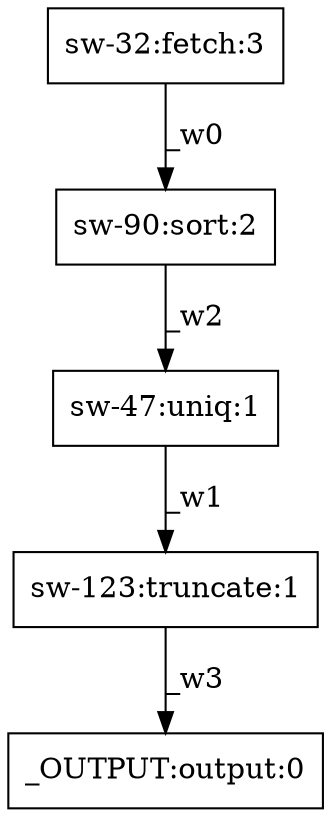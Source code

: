 digraph test1 { node [shape=box] "sw-32" [label="sw-32:fetch:3"];"_OUTPUT" [label="_OUTPUT:output:0"];"sw-123" [label="sw-123:truncate:1"];"sw-47" [label="sw-47:uniq:1"];"sw-90" [label="sw-90:sort:2"];"sw-32" -> "sw-90" [label="_w0"];"sw-47" -> "sw-123" [label="_w1"];"sw-90" -> "sw-47" [label="_w2"];"sw-123" -> "_OUTPUT" [label="_w3"];}